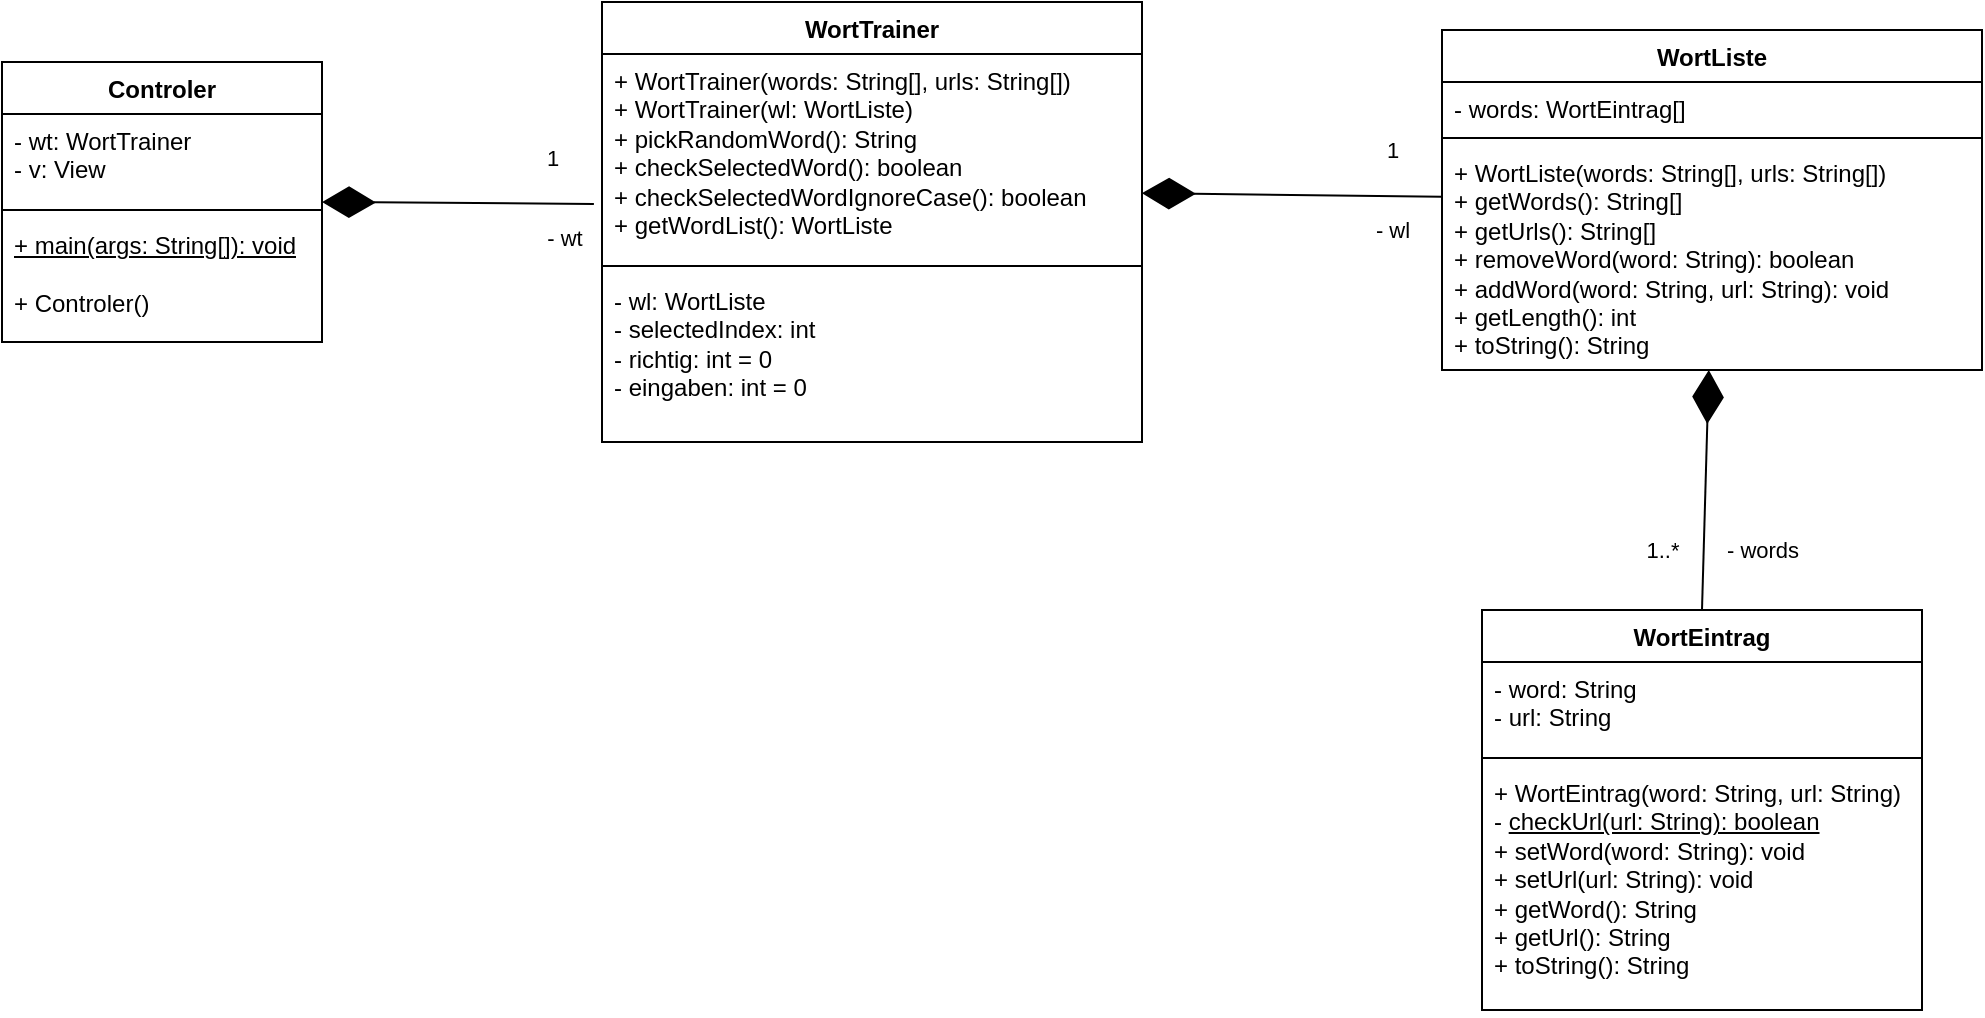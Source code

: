 <mxfile version="24.7.14">
  <diagram name="Page-1" id="6_xeMmDJv4vmlusiRsLN">
    <mxGraphModel dx="1422" dy="750" grid="1" gridSize="10" guides="1" tooltips="1" connect="1" arrows="1" fold="1" page="1" pageScale="1" pageWidth="1100" pageHeight="850" math="0" shadow="0">
      <root>
        <mxCell id="0" />
        <mxCell id="1" parent="0" />
        <mxCell id="Ou3kEWdW5UKycBWzLsYp-1" value="&lt;div&gt;WortTrainer&lt;/div&gt;" style="swimlane;fontStyle=1;align=center;verticalAlign=top;childLayout=stackLayout;horizontal=1;startSize=26;horizontalStack=0;resizeParent=1;resizeParentMax=0;resizeLast=0;collapsible=1;marginBottom=0;whiteSpace=wrap;html=1;" parent="1" vertex="1">
          <mxGeometry x="370" y="30" width="270" height="220" as="geometry" />
        </mxCell>
        <mxCell id="Ou3kEWdW5UKycBWzLsYp-4" value="&lt;div&gt;+ WortTrainer(words: String[], urls: String[])&lt;/div&gt;&lt;div&gt;+ WortTrainer(wl: WortListe)&lt;/div&gt;&lt;div&gt;+ pickRandomWord(): String&lt;/div&gt;&lt;div&gt;+ checkSelectedWord(): boolean&lt;/div&gt;&lt;div&gt;+ checkSelectedWordIgnoreCase(): boolean&lt;/div&gt;&lt;div&gt;+ getWordList(): WortListe&lt;/div&gt;" style="text;strokeColor=none;fillColor=none;align=left;verticalAlign=top;spacingLeft=4;spacingRight=4;overflow=hidden;rotatable=0;points=[[0,0.5],[1,0.5]];portConstraint=eastwest;whiteSpace=wrap;html=1;" parent="Ou3kEWdW5UKycBWzLsYp-1" vertex="1">
          <mxGeometry y="26" width="270" height="102" as="geometry" />
        </mxCell>
        <mxCell id="Ou3kEWdW5UKycBWzLsYp-3" value="" style="line;strokeWidth=1;fillColor=none;align=left;verticalAlign=middle;spacingTop=-1;spacingLeft=3;spacingRight=3;rotatable=0;labelPosition=right;points=[];portConstraint=eastwest;strokeColor=inherit;" parent="Ou3kEWdW5UKycBWzLsYp-1" vertex="1">
          <mxGeometry y="128" width="270" height="8" as="geometry" />
        </mxCell>
        <mxCell id="Ou3kEWdW5UKycBWzLsYp-2" value="&lt;div&gt;- wl: WortListe&lt;/div&gt;&lt;div&gt;- selectedIndex: int&lt;/div&gt;&lt;div&gt;- richtig: int = 0&lt;/div&gt;&lt;div&gt;- eingaben: int = 0&lt;/div&gt;" style="text;strokeColor=none;fillColor=none;align=left;verticalAlign=top;spacingLeft=4;spacingRight=4;overflow=hidden;rotatable=0;points=[[0,0.5],[1,0.5]];portConstraint=eastwest;whiteSpace=wrap;html=1;" parent="Ou3kEWdW5UKycBWzLsYp-1" vertex="1">
          <mxGeometry y="136" width="270" height="84" as="geometry" />
        </mxCell>
        <mxCell id="Ou3kEWdW5UKycBWzLsYp-5" value="&lt;div&gt;WortListe&lt;/div&gt;&lt;div&gt;&lt;br&gt;&lt;/div&gt;" style="swimlane;fontStyle=1;align=center;verticalAlign=top;childLayout=stackLayout;horizontal=1;startSize=26;horizontalStack=0;resizeParent=1;resizeParentMax=0;resizeLast=0;collapsible=1;marginBottom=0;whiteSpace=wrap;html=1;" parent="1" vertex="1">
          <mxGeometry x="790" y="44" width="270" height="170" as="geometry" />
        </mxCell>
        <mxCell id="Ou3kEWdW5UKycBWzLsYp-6" value="- words: WortEintrag[]" style="text;strokeColor=none;fillColor=none;align=left;verticalAlign=top;spacingLeft=4;spacingRight=4;overflow=hidden;rotatable=0;points=[[0,0.5],[1,0.5]];portConstraint=eastwest;whiteSpace=wrap;html=1;" parent="Ou3kEWdW5UKycBWzLsYp-5" vertex="1">
          <mxGeometry y="26" width="270" height="24" as="geometry" />
        </mxCell>
        <mxCell id="Ou3kEWdW5UKycBWzLsYp-7" value="" style="line;strokeWidth=1;fillColor=none;align=left;verticalAlign=middle;spacingTop=-1;spacingLeft=3;spacingRight=3;rotatable=0;labelPosition=right;points=[];portConstraint=eastwest;strokeColor=inherit;" parent="Ou3kEWdW5UKycBWzLsYp-5" vertex="1">
          <mxGeometry y="50" width="270" height="8" as="geometry" />
        </mxCell>
        <mxCell id="Ou3kEWdW5UKycBWzLsYp-8" value="&lt;div&gt;+ WortListe(words: String[], urls: String[])&lt;/div&gt;&lt;div&gt;+ getWords(): String[]&lt;/div&gt;&lt;div&gt;+ getUrls(): String[]&lt;/div&gt;&lt;div&gt;+ removeWord(word: String): boolean&lt;/div&gt;&lt;div&gt;+ addWord(word: String, url: String): void&lt;/div&gt;&lt;div&gt;+ getLength(): int&lt;/div&gt;&lt;div&gt;+ toString(): String&lt;/div&gt;" style="text;strokeColor=none;fillColor=none;align=left;verticalAlign=top;spacingLeft=4;spacingRight=4;overflow=hidden;rotatable=0;points=[[0,0.5],[1,0.5]];portConstraint=eastwest;whiteSpace=wrap;html=1;" parent="Ou3kEWdW5UKycBWzLsYp-5" vertex="1">
          <mxGeometry y="58" width="270" height="112" as="geometry" />
        </mxCell>
        <mxCell id="Ou3kEWdW5UKycBWzLsYp-16" value="WortEintrag" style="swimlane;fontStyle=1;align=center;verticalAlign=top;childLayout=stackLayout;horizontal=1;startSize=26;horizontalStack=0;resizeParent=1;resizeParentMax=0;resizeLast=0;collapsible=1;marginBottom=0;whiteSpace=wrap;html=1;" parent="1" vertex="1">
          <mxGeometry x="810" y="334" width="220" height="200" as="geometry" />
        </mxCell>
        <mxCell id="Ou3kEWdW5UKycBWzLsYp-17" value="&lt;div&gt;- word: String&lt;/div&gt;&lt;div&gt;- url: String&lt;/div&gt;" style="text;strokeColor=none;fillColor=none;align=left;verticalAlign=top;spacingLeft=4;spacingRight=4;overflow=hidden;rotatable=0;points=[[0,0.5],[1,0.5]];portConstraint=eastwest;whiteSpace=wrap;html=1;" parent="Ou3kEWdW5UKycBWzLsYp-16" vertex="1">
          <mxGeometry y="26" width="220" height="44" as="geometry" />
        </mxCell>
        <mxCell id="Ou3kEWdW5UKycBWzLsYp-18" value="" style="line;strokeWidth=1;fillColor=none;align=left;verticalAlign=middle;spacingTop=-1;spacingLeft=3;spacingRight=3;rotatable=0;labelPosition=right;points=[];portConstraint=eastwest;strokeColor=inherit;" parent="Ou3kEWdW5UKycBWzLsYp-16" vertex="1">
          <mxGeometry y="70" width="220" height="8" as="geometry" />
        </mxCell>
        <mxCell id="Ou3kEWdW5UKycBWzLsYp-19" value="&lt;div&gt;+ WortEintrag(word: String, url: String)&lt;/div&gt;&lt;div&gt;- &lt;u&gt;checkUrl(url: String): boolean&lt;/u&gt;&lt;/div&gt;&lt;div&gt;+ setWord(word: String): void&lt;br&gt;&lt;/div&gt;&lt;div&gt;+ setUrl(url: String): void&lt;/div&gt;&lt;div&gt;+ getWord(): String&lt;/div&gt;&lt;div&gt;+ getUrl(): String&lt;/div&gt;&lt;div&gt;+ toString(): String&lt;br&gt;&lt;/div&gt;&lt;div&gt;&lt;br&gt;&lt;/div&gt;" style="text;strokeColor=none;fillColor=none;align=left;verticalAlign=top;spacingLeft=4;spacingRight=4;overflow=hidden;rotatable=0;points=[[0,0.5],[1,0.5]];portConstraint=eastwest;whiteSpace=wrap;html=1;" parent="Ou3kEWdW5UKycBWzLsYp-16" vertex="1">
          <mxGeometry y="78" width="220" height="122" as="geometry" />
        </mxCell>
        <mxCell id="Ou3kEWdW5UKycBWzLsYp-23" value="" style="endArrow=diamondThin;endFill=1;endSize=24;html=1;rounded=0;exitX=0.5;exitY=0;exitDx=0;exitDy=0;" parent="1" source="Ou3kEWdW5UKycBWzLsYp-16" target="Ou3kEWdW5UKycBWzLsYp-8" edge="1">
          <mxGeometry width="160" relative="1" as="geometry">
            <mxPoint x="610" y="354" as="sourcePoint" />
            <mxPoint x="910" y="274" as="targetPoint" />
          </mxGeometry>
        </mxCell>
        <mxCell id="Ou3kEWdW5UKycBWzLsYp-24" value="- words" style="edgeLabel;html=1;align=center;verticalAlign=middle;resizable=0;points=[];" parent="Ou3kEWdW5UKycBWzLsYp-23" vertex="1" connectable="0">
          <mxGeometry x="0.267" y="-1" relative="1" as="geometry">
            <mxPoint x="27" y="46" as="offset" />
          </mxGeometry>
        </mxCell>
        <mxCell id="Ou3kEWdW5UKycBWzLsYp-25" value="&lt;div&gt;1..*&lt;/div&gt;" style="edgeLabel;html=1;align=center;verticalAlign=middle;resizable=0;points=[];" parent="Ou3kEWdW5UKycBWzLsYp-23" vertex="1" connectable="0">
          <mxGeometry x="-0.4" relative="1" as="geometry">
            <mxPoint x="-21" y="6" as="offset" />
          </mxGeometry>
        </mxCell>
        <mxCell id="Ou3kEWdW5UKycBWzLsYp-26" value="" style="endArrow=diamondThin;endFill=1;endSize=24;html=1;rounded=0;" parent="1" source="Ou3kEWdW5UKycBWzLsYp-5" edge="1">
          <mxGeometry width="160" relative="1" as="geometry">
            <mxPoint x="610" y="354" as="sourcePoint" />
            <mxPoint x="640" y="125.607" as="targetPoint" />
          </mxGeometry>
        </mxCell>
        <mxCell id="Ou3kEWdW5UKycBWzLsYp-27" value="&lt;div&gt;- wl&lt;/div&gt;" style="edgeLabel;html=1;align=center;verticalAlign=middle;resizable=0;points=[];" parent="Ou3kEWdW5UKycBWzLsYp-26" vertex="1" connectable="0">
          <mxGeometry x="0.483" y="-2" relative="1" as="geometry">
            <mxPoint x="86" y="20" as="offset" />
          </mxGeometry>
        </mxCell>
        <mxCell id="Ou3kEWdW5UKycBWzLsYp-28" value="1" style="edgeLabel;html=1;align=center;verticalAlign=middle;resizable=0;points=[];" parent="Ou3kEWdW5UKycBWzLsYp-26" vertex="1" connectable="0">
          <mxGeometry x="-0.47" y="-2" relative="1" as="geometry">
            <mxPoint x="15" y="-21" as="offset" />
          </mxGeometry>
        </mxCell>
        <mxCell id="jSAAr7vFNjBleLRkS30y-1" value="Controler" style="swimlane;fontStyle=1;align=center;verticalAlign=top;childLayout=stackLayout;horizontal=1;startSize=26;horizontalStack=0;resizeParent=1;resizeParentMax=0;resizeLast=0;collapsible=1;marginBottom=0;whiteSpace=wrap;html=1;" vertex="1" parent="1">
          <mxGeometry x="70" y="60" width="160" height="140" as="geometry" />
        </mxCell>
        <mxCell id="jSAAr7vFNjBleLRkS30y-2" value="&lt;div&gt;- wt: WortTrainer&lt;/div&gt;&lt;div&gt;- v: View&lt;br&gt;&lt;/div&gt;" style="text;strokeColor=none;fillColor=none;align=left;verticalAlign=top;spacingLeft=4;spacingRight=4;overflow=hidden;rotatable=0;points=[[0,0.5],[1,0.5]];portConstraint=eastwest;whiteSpace=wrap;html=1;" vertex="1" parent="jSAAr7vFNjBleLRkS30y-1">
          <mxGeometry y="26" width="160" height="44" as="geometry" />
        </mxCell>
        <mxCell id="jSAAr7vFNjBleLRkS30y-3" value="" style="line;strokeWidth=1;fillColor=none;align=left;verticalAlign=middle;spacingTop=-1;spacingLeft=3;spacingRight=3;rotatable=0;labelPosition=right;points=[];portConstraint=eastwest;strokeColor=inherit;" vertex="1" parent="jSAAr7vFNjBleLRkS30y-1">
          <mxGeometry y="70" width="160" height="8" as="geometry" />
        </mxCell>
        <mxCell id="jSAAr7vFNjBleLRkS30y-4" value="&lt;div&gt;&lt;u&gt;+ main(args: String[]): void&lt;/u&gt;&lt;/div&gt;&lt;div&gt;&lt;u&gt;&lt;br&gt;&lt;/u&gt;&lt;/div&gt;+ Controler()" style="text;strokeColor=none;fillColor=none;align=left;verticalAlign=top;spacingLeft=4;spacingRight=4;overflow=hidden;rotatable=0;points=[[0,0.5],[1,0.5]];portConstraint=eastwest;whiteSpace=wrap;html=1;" vertex="1" parent="jSAAr7vFNjBleLRkS30y-1">
          <mxGeometry y="78" width="160" height="62" as="geometry" />
        </mxCell>
        <mxCell id="jSAAr7vFNjBleLRkS30y-5" value="" style="endArrow=diamondThin;endFill=1;endSize=24;html=1;rounded=0;exitX=-0.015;exitY=0.735;exitDx=0;exitDy=0;exitPerimeter=0;" edge="1" parent="1" source="Ou3kEWdW5UKycBWzLsYp-4">
          <mxGeometry width="160" relative="1" as="geometry">
            <mxPoint x="330" y="120" as="sourcePoint" />
            <mxPoint x="230" y="129.997" as="targetPoint" />
          </mxGeometry>
        </mxCell>
        <mxCell id="jSAAr7vFNjBleLRkS30y-6" value="&lt;div&gt;- wt&lt;/div&gt;" style="edgeLabel;html=1;align=center;verticalAlign=middle;resizable=0;points=[];" vertex="1" connectable="0" parent="jSAAr7vFNjBleLRkS30y-5">
          <mxGeometry x="0.483" y="-2" relative="1" as="geometry">
            <mxPoint x="86" y="20" as="offset" />
          </mxGeometry>
        </mxCell>
        <mxCell id="jSAAr7vFNjBleLRkS30y-7" value="1" style="edgeLabel;html=1;align=center;verticalAlign=middle;resizable=0;points=[];" vertex="1" connectable="0" parent="jSAAr7vFNjBleLRkS30y-5">
          <mxGeometry x="-0.47" y="-2" relative="1" as="geometry">
            <mxPoint x="15" y="-21" as="offset" />
          </mxGeometry>
        </mxCell>
      </root>
    </mxGraphModel>
  </diagram>
</mxfile>
